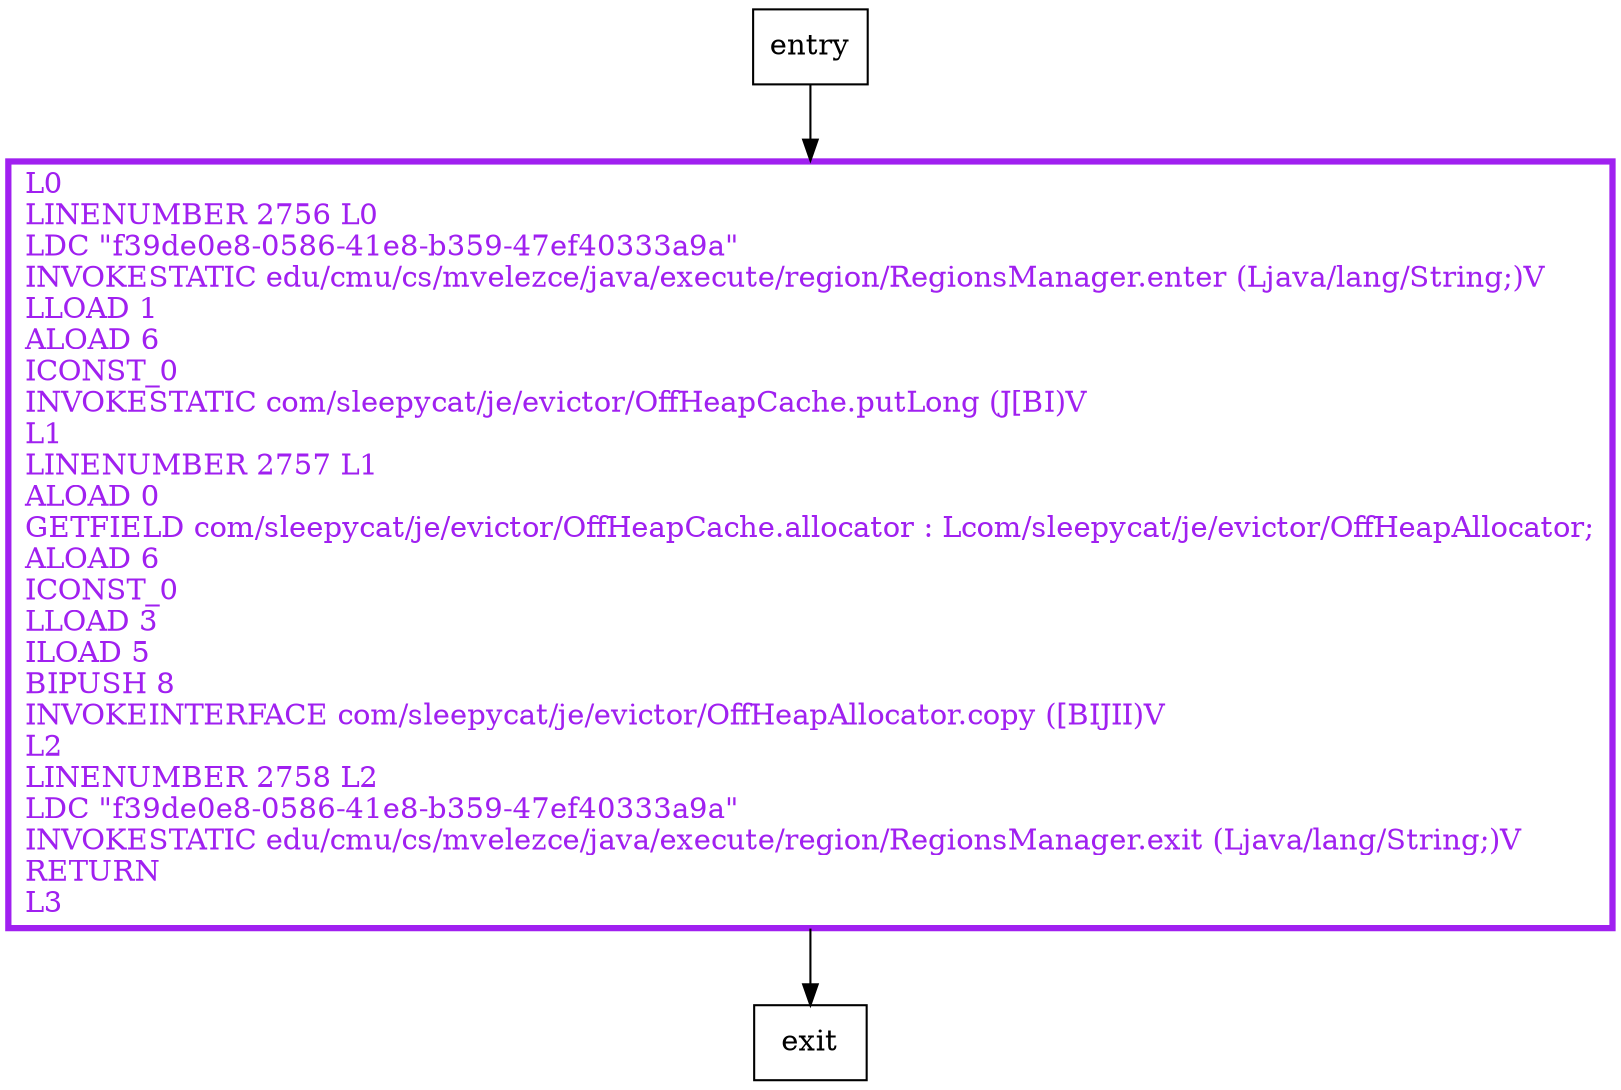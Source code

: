 digraph putLong {
node [shape=record];
307918678 [label="L0\lLINENUMBER 2756 L0\lLDC \"f39de0e8-0586-41e8-b359-47ef40333a9a\"\lINVOKESTATIC edu/cmu/cs/mvelezce/java/execute/region/RegionsManager.enter (Ljava/lang/String;)V\lLLOAD 1\lALOAD 6\lICONST_0\lINVOKESTATIC com/sleepycat/je/evictor/OffHeapCache.putLong (J[BI)V\lL1\lLINENUMBER 2757 L1\lALOAD 0\lGETFIELD com/sleepycat/je/evictor/OffHeapCache.allocator : Lcom/sleepycat/je/evictor/OffHeapAllocator;\lALOAD 6\lICONST_0\lLLOAD 3\lILOAD 5\lBIPUSH 8\lINVOKEINTERFACE com/sleepycat/je/evictor/OffHeapAllocator.copy ([BIJII)V\lL2\lLINENUMBER 2758 L2\lLDC \"f39de0e8-0586-41e8-b359-47ef40333a9a\"\lINVOKESTATIC edu/cmu/cs/mvelezce/java/execute/region/RegionsManager.exit (Ljava/lang/String;)V\lRETURN\lL3\l"];
entry;
exit;
entry -> 307918678
307918678 -> exit
307918678[fontcolor="purple", penwidth=3, color="purple"];
}

